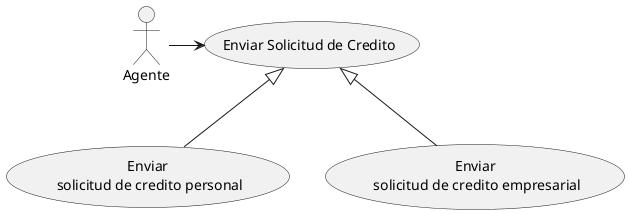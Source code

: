 @startuml


:Agente: -right-> (Enviar Solicitud de Credito)
(Enviar Solicitud de Credito) <|-- (Enviar\n solicitud de credito personal)
(Enviar Solicitud de Credito) <|-- (Enviar\n solicitud de credito empresarial)



@enduml